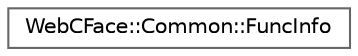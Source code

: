 digraph "Graphical Class Hierarchy"
{
 // LATEX_PDF_SIZE
  bgcolor="transparent";
  edge [fontname=Helvetica,fontsize=10,labelfontname=Helvetica,labelfontsize=10];
  node [fontname=Helvetica,fontsize=10,shape=box,height=0.2,width=0.4];
  rankdir="LR";
  Node0 [id="Node000000",label="WebCFace::Common::FuncInfo",height=0.2,width=0.4,color="grey40", fillcolor="white", style="filled",URL="$structWebCFace_1_1Common_1_1FuncInfo.html",tooltip="関数1つの情報を表す。関数の実体も持つ"];
}
